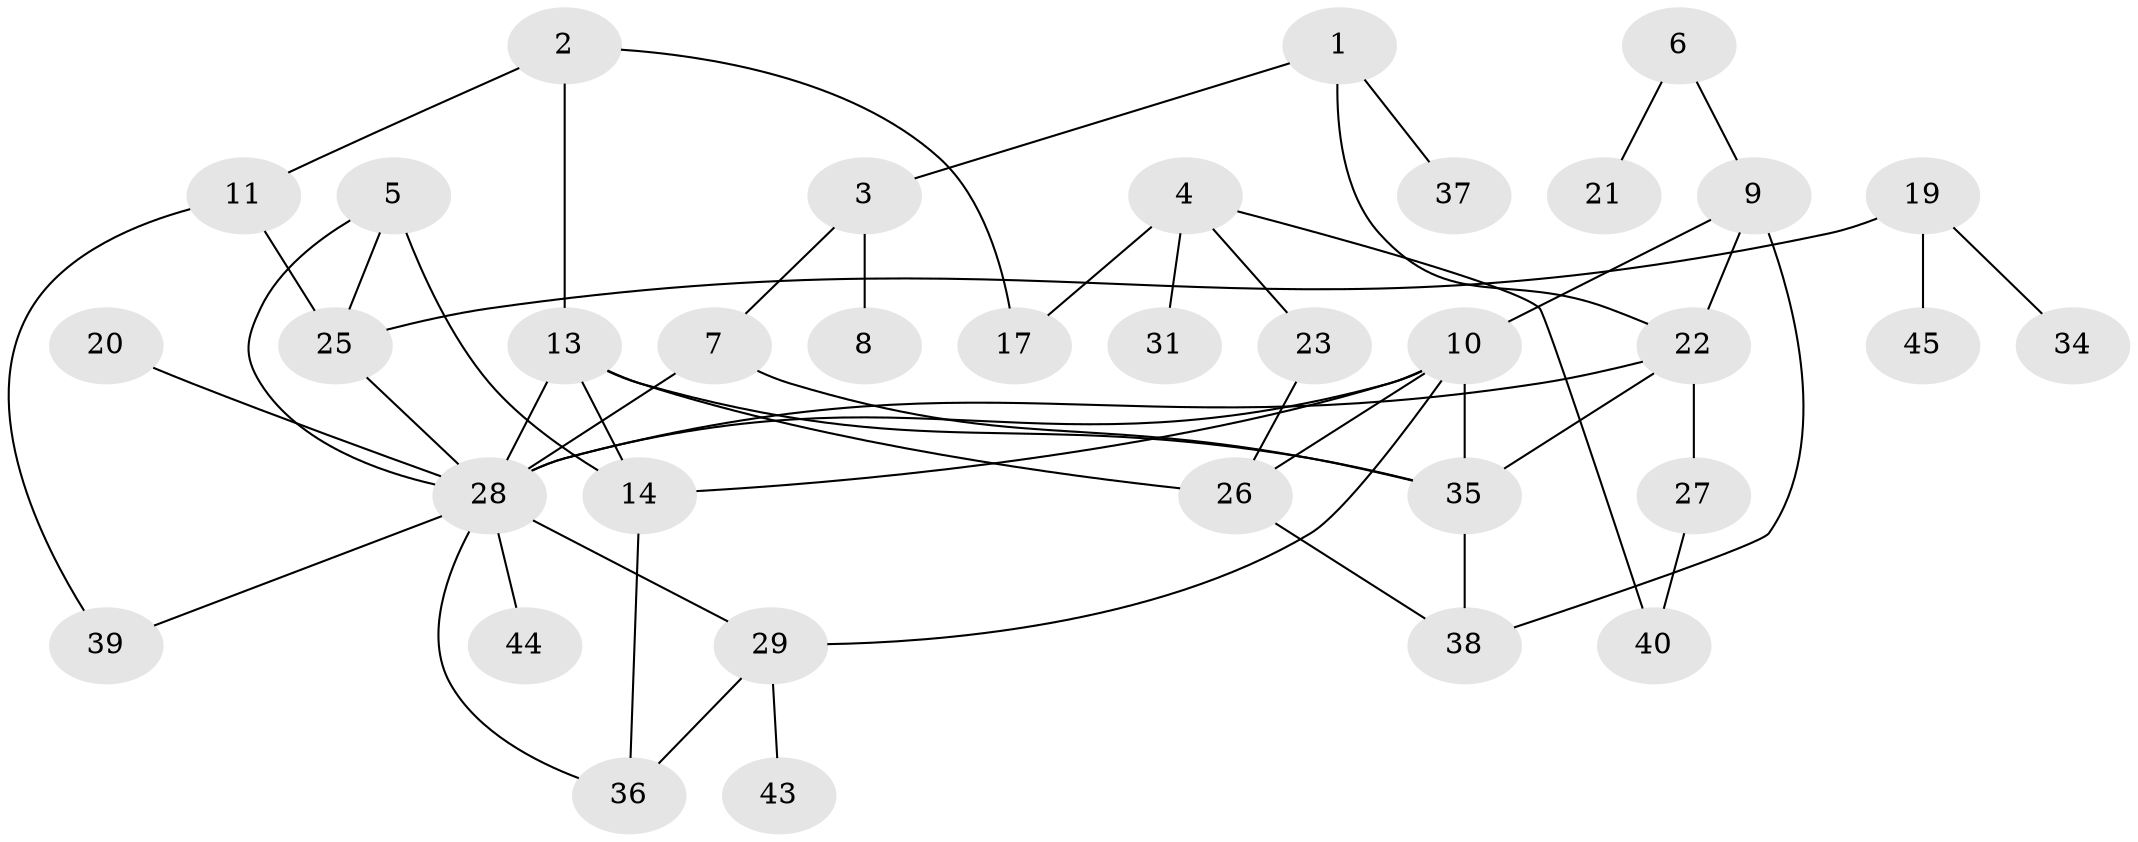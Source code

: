 // original degree distribution, {3: 0.18055555555555555, 2: 0.2638888888888889, 1: 0.2361111111111111, 0: 0.125, 5: 0.05555555555555555, 4: 0.09722222222222222, 6: 0.041666666666666664}
// Generated by graph-tools (version 1.1) at 2025/48/03/04/25 22:48:10]
// undirected, 35 vertices, 52 edges
graph export_dot {
  node [color=gray90,style=filled];
  1;
  2;
  3;
  4;
  5;
  6;
  7;
  8;
  9;
  10;
  11;
  13;
  14;
  17;
  19;
  20;
  21;
  22;
  23;
  25;
  26;
  27;
  28;
  29;
  31;
  34;
  35;
  36;
  37;
  38;
  39;
  40;
  43;
  44;
  45;
  1 -- 3 [weight=1.0];
  1 -- 22 [weight=2.0];
  1 -- 37 [weight=1.0];
  2 -- 11 [weight=1.0];
  2 -- 13 [weight=1.0];
  2 -- 17 [weight=1.0];
  3 -- 7 [weight=1.0];
  3 -- 8 [weight=1.0];
  4 -- 17 [weight=1.0];
  4 -- 23 [weight=1.0];
  4 -- 31 [weight=1.0];
  4 -- 40 [weight=1.0];
  5 -- 14 [weight=1.0];
  5 -- 25 [weight=1.0];
  5 -- 28 [weight=1.0];
  6 -- 9 [weight=1.0];
  6 -- 21 [weight=1.0];
  7 -- 28 [weight=1.0];
  7 -- 35 [weight=1.0];
  9 -- 10 [weight=1.0];
  9 -- 22 [weight=1.0];
  9 -- 38 [weight=1.0];
  10 -- 14 [weight=1.0];
  10 -- 26 [weight=1.0];
  10 -- 28 [weight=1.0];
  10 -- 29 [weight=1.0];
  10 -- 35 [weight=1.0];
  11 -- 25 [weight=1.0];
  11 -- 39 [weight=1.0];
  13 -- 14 [weight=1.0];
  13 -- 26 [weight=1.0];
  13 -- 28 [weight=1.0];
  13 -- 35 [weight=1.0];
  14 -- 36 [weight=1.0];
  19 -- 25 [weight=1.0];
  19 -- 34 [weight=1.0];
  19 -- 45 [weight=1.0];
  20 -- 28 [weight=1.0];
  22 -- 27 [weight=1.0];
  22 -- 28 [weight=1.0];
  22 -- 35 [weight=1.0];
  23 -- 26 [weight=1.0];
  25 -- 28 [weight=1.0];
  26 -- 38 [weight=1.0];
  27 -- 40 [weight=1.0];
  28 -- 29 [weight=1.0];
  28 -- 36 [weight=1.0];
  28 -- 39 [weight=1.0];
  28 -- 44 [weight=1.0];
  29 -- 36 [weight=1.0];
  29 -- 43 [weight=1.0];
  35 -- 38 [weight=1.0];
}
